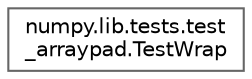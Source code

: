 digraph "Graphical Class Hierarchy"
{
 // LATEX_PDF_SIZE
  bgcolor="transparent";
  edge [fontname=Helvetica,fontsize=10,labelfontname=Helvetica,labelfontsize=10];
  node [fontname=Helvetica,fontsize=10,shape=box,height=0.2,width=0.4];
  rankdir="LR";
  Node0 [id="Node000000",label="numpy.lib.tests.test\l_arraypad.TestWrap",height=0.2,width=0.4,color="grey40", fillcolor="white", style="filled",URL="$da/d0e/classnumpy_1_1lib_1_1tests_1_1test__arraypad_1_1TestWrap.html",tooltip=" "];
}
